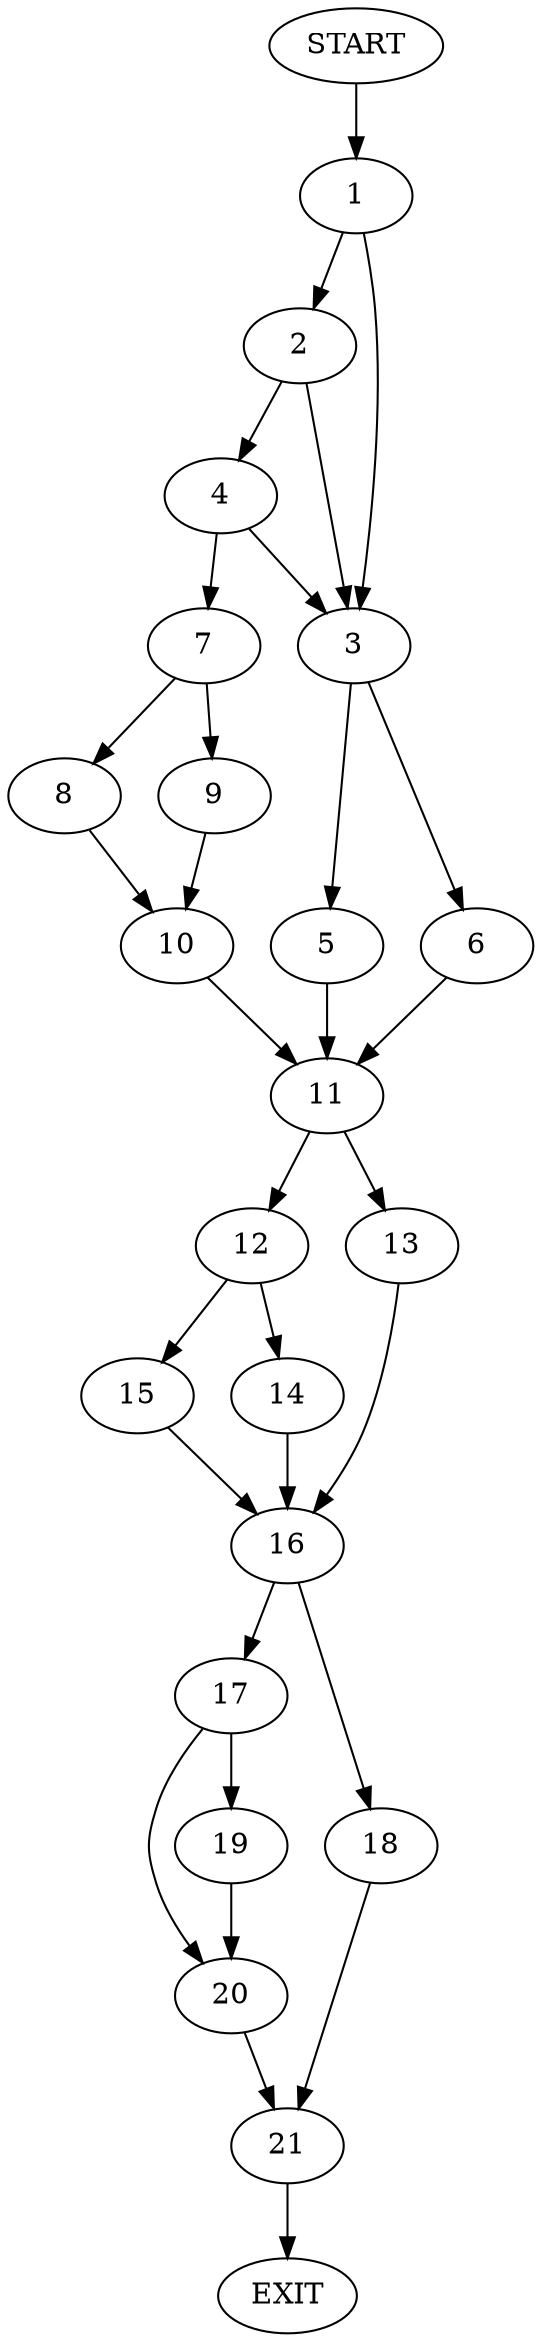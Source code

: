 digraph {
0 [label="START"]
22 [label="EXIT"]
0 -> 1
1 -> 2
1 -> 3
2 -> 3
2 -> 4
3 -> 5
3 -> 6
4 -> 7
4 -> 3
7 -> 8
7 -> 9
8 -> 10
9 -> 10
10 -> 11
11 -> 12
11 -> 13
6 -> 11
5 -> 11
12 -> 14
12 -> 15
13 -> 16
16 -> 17
16 -> 18
14 -> 16
15 -> 16
17 -> 19
17 -> 20
18 -> 21
19 -> 20
20 -> 21
21 -> 22
}

